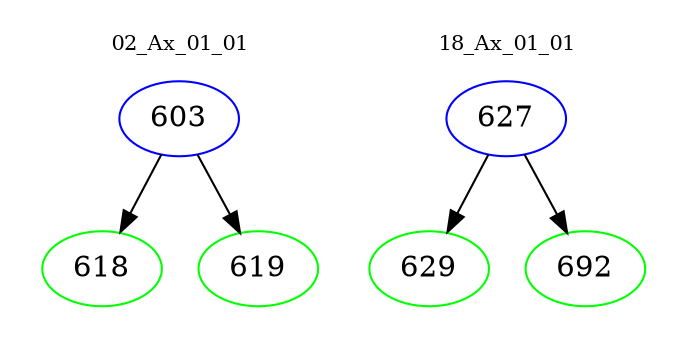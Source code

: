digraph{
subgraph cluster_0 {
color = white
label = "02_Ax_01_01";
fontsize=10;
T0_603 [label="603", color="blue"]
T0_603 -> T0_618 [color="black"]
T0_618 [label="618", color="green"]
T0_603 -> T0_619 [color="black"]
T0_619 [label="619", color="green"]
}
subgraph cluster_1 {
color = white
label = "18_Ax_01_01";
fontsize=10;
T1_627 [label="627", color="blue"]
T1_627 -> T1_629 [color="black"]
T1_629 [label="629", color="green"]
T1_627 -> T1_692 [color="black"]
T1_692 [label="692", color="green"]
}
}
